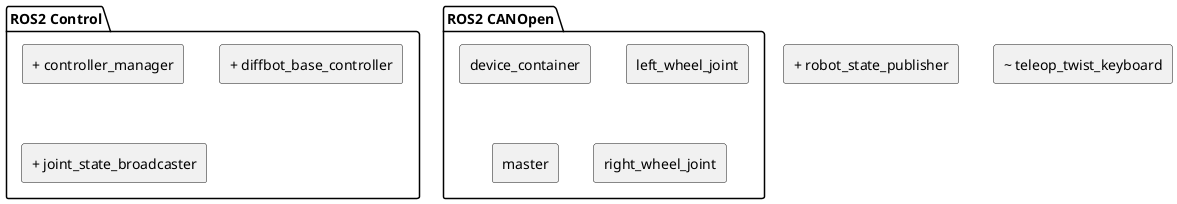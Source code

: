 @startuml Current ROS2_CANOpen Understanding
skinparam componentStyle rectangle
package "ROS2 Control"{
    [+ controller_manager] as cm
    [+ diffbot_base_controller] as dbc
    [+ joint_state_broadcaster] as jsb
}
package "ROS2 CANOpen"{
    [device_container] as dc
    [left_wheel_joint] as lwj
    [master] as m
    [right_wheel_joint] as rwj
}
[+ robot_state_publisher] as rsp
[~ teleop_twist_keyboard] as ttk
@enduml